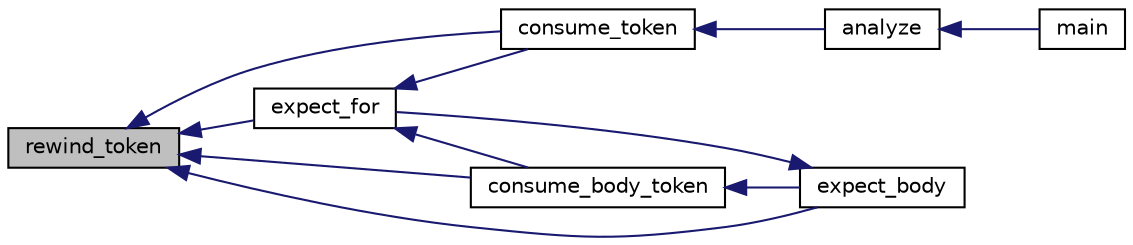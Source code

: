 digraph "rewind_token"
{
  edge [fontname="Helvetica",fontsize="10",labelfontname="Helvetica",labelfontsize="10"];
  node [fontname="Helvetica",fontsize="10",shape=record];
  rankdir="LR";
  Node384 [label="rewind_token",height=0.2,width=0.4,color="black", fillcolor="grey75", style="filled", fontcolor="black"];
  Node384 -> Node385 [dir="back",color="midnightblue",fontsize="10",style="solid",fontname="Helvetica"];
  Node385 [label="consume_token",height=0.2,width=0.4,color="black", fillcolor="white", style="filled",URL="$parser_8h.html#aef9ddda616297a42c549608a2182293a"];
  Node385 -> Node386 [dir="back",color="midnightblue",fontsize="10",style="solid",fontname="Helvetica"];
  Node386 [label="analyze",height=0.2,width=0.4,color="black", fillcolor="white", style="filled",URL="$parser_8h.html#ab8e262381abb5c1e8f9f60852381b46b"];
  Node386 -> Node387 [dir="back",color="midnightblue",fontsize="10",style="solid",fontname="Helvetica"];
  Node387 [label="main",height=0.2,width=0.4,color="black", fillcolor="white", style="filled",URL="$ramiel_8c.html#a700a0caa5b70a06d1064e576f9f3cf65"];
  Node384 -> Node388 [dir="back",color="midnightblue",fontsize="10",style="solid",fontname="Helvetica"];
  Node388 [label="expect_for",height=0.2,width=0.4,color="black", fillcolor="white", style="filled",URL="$parser_8h.html#a6c4dec3baf883dba3df49cfdc685039d"];
  Node388 -> Node385 [dir="back",color="midnightblue",fontsize="10",style="solid",fontname="Helvetica"];
  Node388 -> Node389 [dir="back",color="midnightblue",fontsize="10",style="solid",fontname="Helvetica"];
  Node389 [label="consume_body_token",height=0.2,width=0.4,color="black", fillcolor="white", style="filled",URL="$parser_8h.html#ada95a16260d002cabfceed8c7956f3ff"];
  Node389 -> Node390 [dir="back",color="midnightblue",fontsize="10",style="solid",fontname="Helvetica"];
  Node390 [label="expect_body",height=0.2,width=0.4,color="black", fillcolor="white", style="filled",URL="$parser_8h.html#a20449c77ec9d4c4255017273d52c688b"];
  Node390 -> Node388 [dir="back",color="midnightblue",fontsize="10",style="solid",fontname="Helvetica"];
  Node384 -> Node390 [dir="back",color="midnightblue",fontsize="10",style="solid",fontname="Helvetica"];
  Node384 -> Node389 [dir="back",color="midnightblue",fontsize="10",style="solid",fontname="Helvetica"];
}
